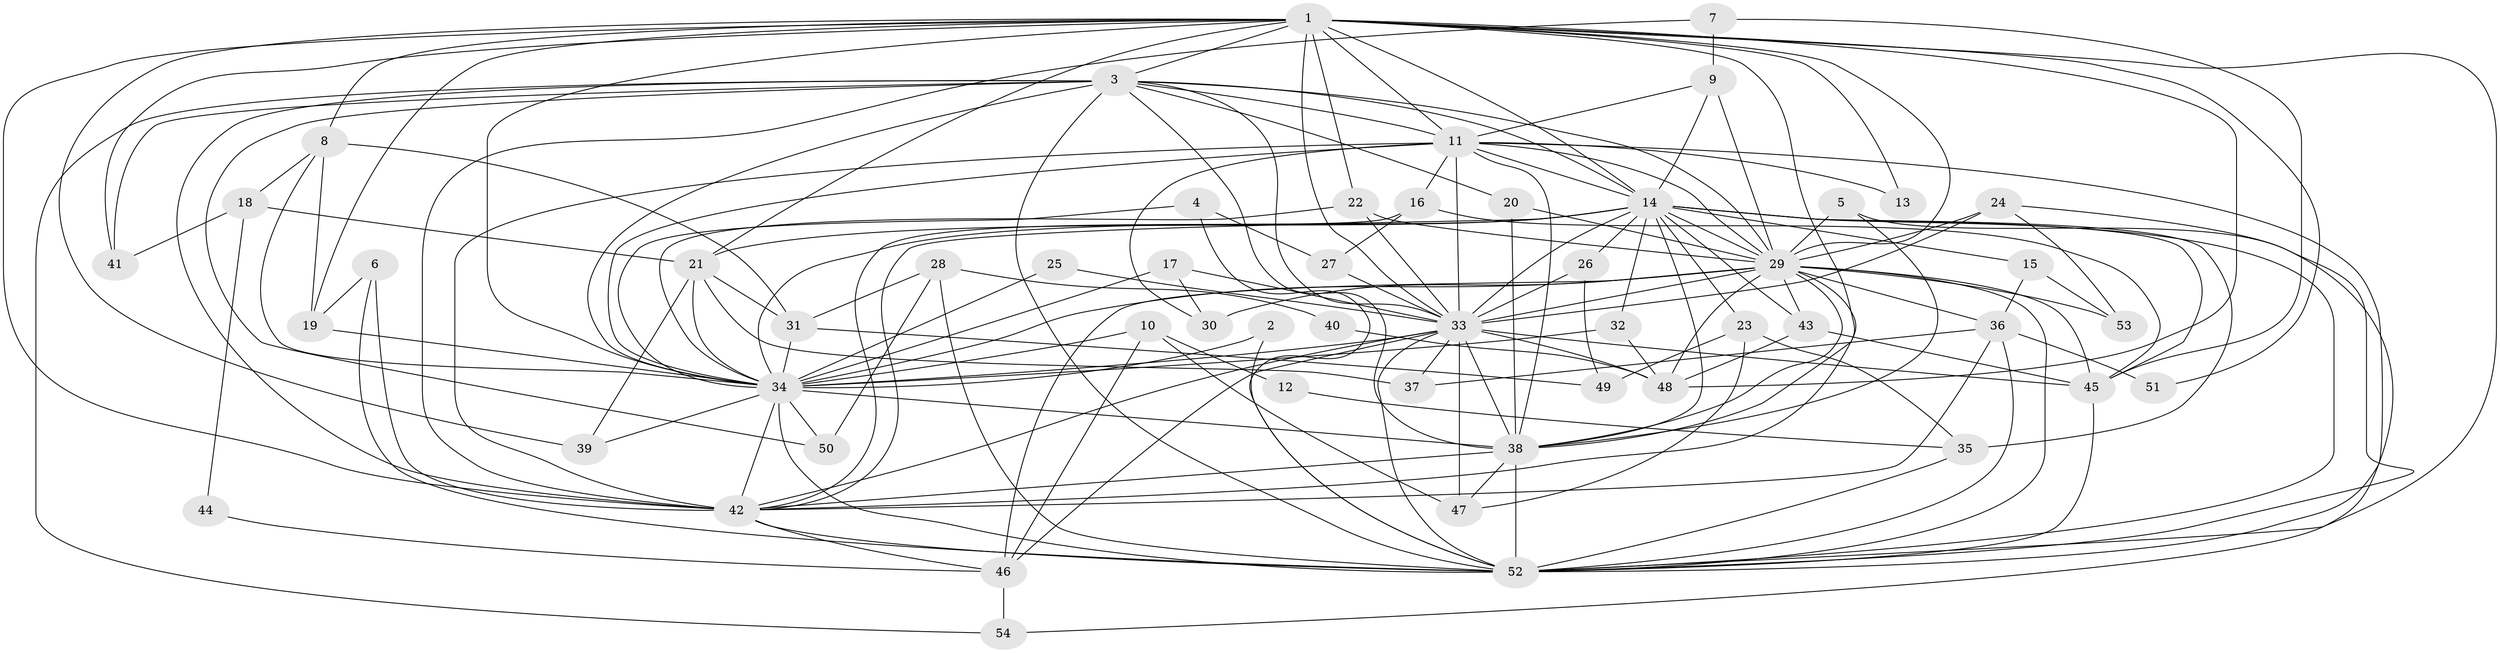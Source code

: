 // original degree distribution, {23: 0.009259259259259259, 24: 0.018518518518518517, 27: 0.009259259259259259, 25: 0.009259259259259259, 14: 0.018518518518518517, 18: 0.018518518518518517, 16: 0.009259259259259259, 6: 0.027777777777777776, 2: 0.48148148148148145, 4: 0.09259259259259259, 5: 0.046296296296296294, 3: 0.24074074074074073, 7: 0.018518518518518517}
// Generated by graph-tools (version 1.1) at 2025/01/03/09/25 03:01:29]
// undirected, 54 vertices, 163 edges
graph export_dot {
graph [start="1"]
  node [color=gray90,style=filled];
  1;
  2;
  3;
  4;
  5;
  6;
  7;
  8;
  9;
  10;
  11;
  12;
  13;
  14;
  15;
  16;
  17;
  18;
  19;
  20;
  21;
  22;
  23;
  24;
  25;
  26;
  27;
  28;
  29;
  30;
  31;
  32;
  33;
  34;
  35;
  36;
  37;
  38;
  39;
  40;
  41;
  42;
  43;
  44;
  45;
  46;
  47;
  48;
  49;
  50;
  51;
  52;
  53;
  54;
  1 -- 3 [weight=2.0];
  1 -- 8 [weight=1.0];
  1 -- 11 [weight=1.0];
  1 -- 13 [weight=2.0];
  1 -- 14 [weight=1.0];
  1 -- 19 [weight=1.0];
  1 -- 21 [weight=1.0];
  1 -- 22 [weight=1.0];
  1 -- 29 [weight=1.0];
  1 -- 33 [weight=1.0];
  1 -- 34 [weight=2.0];
  1 -- 38 [weight=1.0];
  1 -- 39 [weight=1.0];
  1 -- 41 [weight=1.0];
  1 -- 42 [weight=1.0];
  1 -- 48 [weight=1.0];
  1 -- 51 [weight=1.0];
  1 -- 52 [weight=1.0];
  2 -- 34 [weight=1.0];
  2 -- 52 [weight=1.0];
  3 -- 11 [weight=1.0];
  3 -- 14 [weight=1.0];
  3 -- 20 [weight=1.0];
  3 -- 29 [weight=1.0];
  3 -- 33 [weight=1.0];
  3 -- 34 [weight=1.0];
  3 -- 38 [weight=1.0];
  3 -- 41 [weight=2.0];
  3 -- 42 [weight=1.0];
  3 -- 50 [weight=1.0];
  3 -- 52 [weight=2.0];
  3 -- 54 [weight=1.0];
  4 -- 27 [weight=1.0];
  4 -- 34 [weight=1.0];
  4 -- 52 [weight=1.0];
  5 -- 29 [weight=1.0];
  5 -- 38 [weight=1.0];
  5 -- 54 [weight=1.0];
  6 -- 19 [weight=1.0];
  6 -- 42 [weight=1.0];
  6 -- 52 [weight=1.0];
  7 -- 9 [weight=1.0];
  7 -- 42 [weight=1.0];
  7 -- 45 [weight=1.0];
  8 -- 18 [weight=1.0];
  8 -- 19 [weight=1.0];
  8 -- 31 [weight=1.0];
  8 -- 34 [weight=1.0];
  9 -- 11 [weight=1.0];
  9 -- 14 [weight=1.0];
  9 -- 29 [weight=1.0];
  10 -- 12 [weight=1.0];
  10 -- 34 [weight=1.0];
  10 -- 46 [weight=1.0];
  10 -- 47 [weight=1.0];
  11 -- 13 [weight=1.0];
  11 -- 14 [weight=1.0];
  11 -- 16 [weight=1.0];
  11 -- 29 [weight=1.0];
  11 -- 30 [weight=1.0];
  11 -- 33 [weight=1.0];
  11 -- 34 [weight=1.0];
  11 -- 38 [weight=1.0];
  11 -- 42 [weight=2.0];
  11 -- 52 [weight=1.0];
  12 -- 35 [weight=1.0];
  14 -- 15 [weight=1.0];
  14 -- 21 [weight=1.0];
  14 -- 23 [weight=1.0];
  14 -- 26 [weight=1.0];
  14 -- 29 [weight=3.0];
  14 -- 32 [weight=1.0];
  14 -- 33 [weight=2.0];
  14 -- 34 [weight=1.0];
  14 -- 35 [weight=1.0];
  14 -- 38 [weight=1.0];
  14 -- 42 [weight=2.0];
  14 -- 43 [weight=1.0];
  14 -- 45 [weight=1.0];
  14 -- 52 [weight=3.0];
  15 -- 36 [weight=1.0];
  15 -- 53 [weight=1.0];
  16 -- 27 [weight=1.0];
  16 -- 42 [weight=1.0];
  16 -- 45 [weight=1.0];
  17 -- 30 [weight=1.0];
  17 -- 33 [weight=1.0];
  17 -- 34 [weight=1.0];
  18 -- 21 [weight=1.0];
  18 -- 41 [weight=1.0];
  18 -- 44 [weight=1.0];
  19 -- 34 [weight=1.0];
  20 -- 29 [weight=1.0];
  20 -- 38 [weight=1.0];
  21 -- 31 [weight=1.0];
  21 -- 34 [weight=1.0];
  21 -- 37 [weight=1.0];
  21 -- 39 [weight=1.0];
  22 -- 29 [weight=1.0];
  22 -- 33 [weight=1.0];
  22 -- 34 [weight=1.0];
  23 -- 35 [weight=1.0];
  23 -- 47 [weight=1.0];
  23 -- 49 [weight=1.0];
  24 -- 29 [weight=1.0];
  24 -- 33 [weight=1.0];
  24 -- 52 [weight=1.0];
  24 -- 53 [weight=1.0];
  25 -- 33 [weight=1.0];
  25 -- 34 [weight=1.0];
  26 -- 33 [weight=1.0];
  26 -- 49 [weight=1.0];
  27 -- 33 [weight=1.0];
  28 -- 31 [weight=1.0];
  28 -- 40 [weight=1.0];
  28 -- 50 [weight=1.0];
  28 -- 52 [weight=2.0];
  29 -- 30 [weight=1.0];
  29 -- 33 [weight=3.0];
  29 -- 34 [weight=1.0];
  29 -- 36 [weight=1.0];
  29 -- 38 [weight=1.0];
  29 -- 42 [weight=2.0];
  29 -- 43 [weight=1.0];
  29 -- 45 [weight=1.0];
  29 -- 46 [weight=1.0];
  29 -- 48 [weight=1.0];
  29 -- 52 [weight=2.0];
  29 -- 53 [weight=1.0];
  31 -- 34 [weight=1.0];
  31 -- 49 [weight=1.0];
  32 -- 34 [weight=1.0];
  32 -- 48 [weight=1.0];
  33 -- 34 [weight=1.0];
  33 -- 37 [weight=1.0];
  33 -- 38 [weight=2.0];
  33 -- 42 [weight=1.0];
  33 -- 45 [weight=1.0];
  33 -- 46 [weight=1.0];
  33 -- 47 [weight=2.0];
  33 -- 48 [weight=1.0];
  33 -- 52 [weight=1.0];
  34 -- 38 [weight=1.0];
  34 -- 39 [weight=1.0];
  34 -- 42 [weight=1.0];
  34 -- 50 [weight=2.0];
  34 -- 52 [weight=2.0];
  35 -- 52 [weight=1.0];
  36 -- 37 [weight=1.0];
  36 -- 42 [weight=2.0];
  36 -- 51 [weight=2.0];
  36 -- 52 [weight=1.0];
  38 -- 42 [weight=1.0];
  38 -- 47 [weight=1.0];
  38 -- 52 [weight=2.0];
  40 -- 48 [weight=1.0];
  42 -- 46 [weight=1.0];
  42 -- 52 [weight=1.0];
  43 -- 45 [weight=1.0];
  43 -- 48 [weight=1.0];
  44 -- 46 [weight=1.0];
  45 -- 52 [weight=1.0];
  46 -- 54 [weight=1.0];
}
